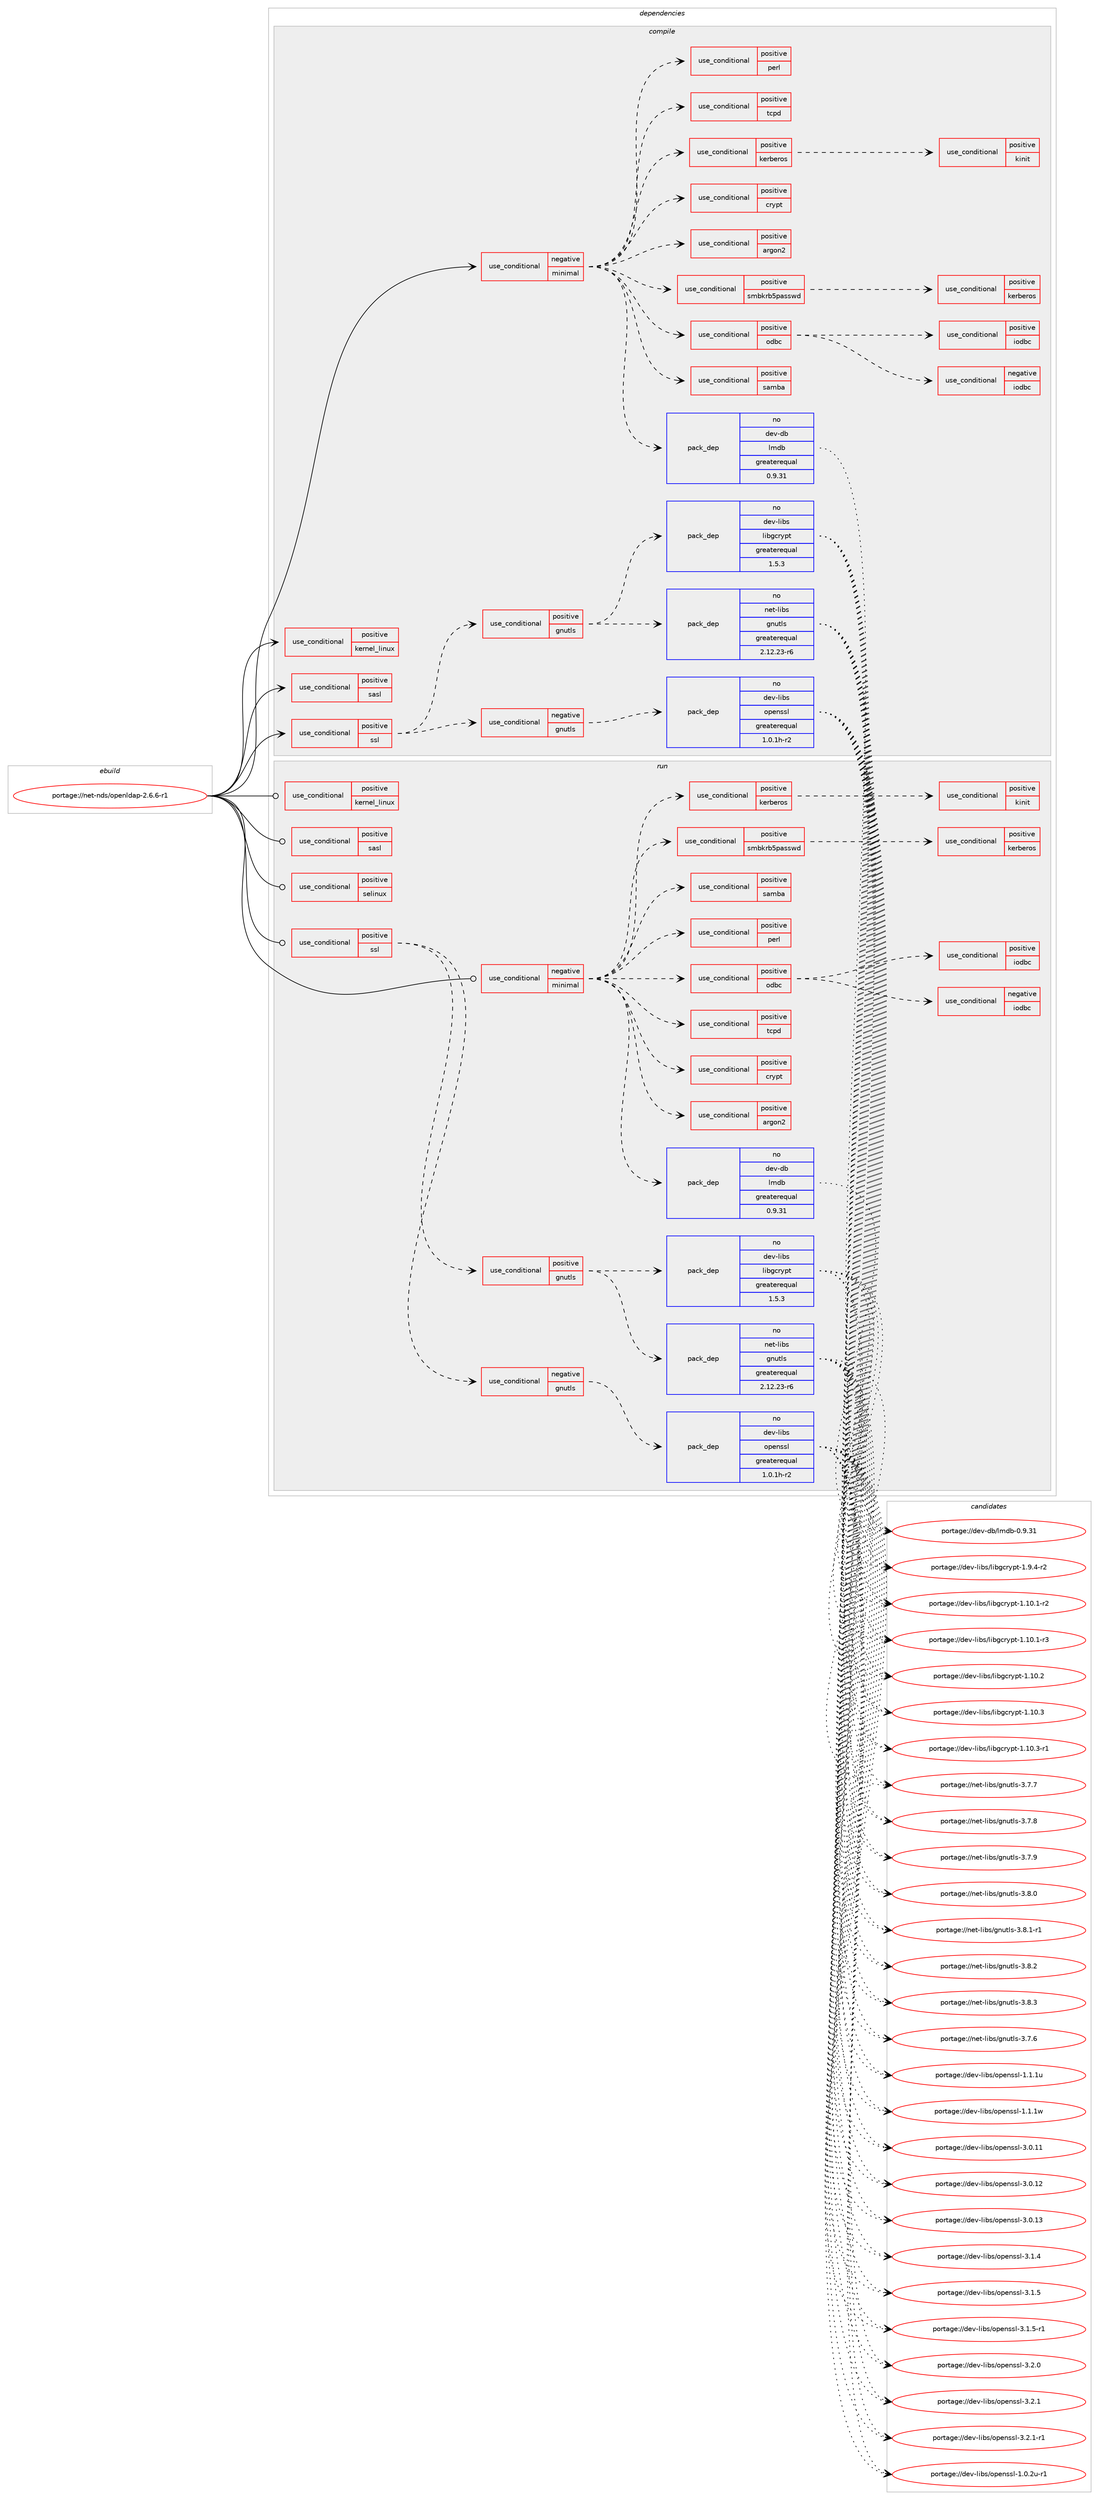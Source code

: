 digraph prolog {

# *************
# Graph options
# *************

newrank=true;
concentrate=true;
compound=true;
graph [rankdir=LR,fontname=Helvetica,fontsize=10,ranksep=1.5];#, ranksep=2.5, nodesep=0.2];
edge  [arrowhead=vee];
node  [fontname=Helvetica,fontsize=10];

# **********
# The ebuild
# **********

subgraph cluster_leftcol {
color=gray;
rank=same;
label=<<i>ebuild</i>>;
id [label="portage://net-nds/openldap-2.6.6-r1", color=red, width=4, href="../net-nds/openldap-2.6.6-r1.svg"];
}

# ****************
# The dependencies
# ****************

subgraph cluster_midcol {
color=gray;
label=<<i>dependencies</i>>;
subgraph cluster_compile {
fillcolor="#eeeeee";
style=filled;
label=<<i>compile</i>>;
subgraph cond6115 {
dependency8761 [label=<<TABLE BORDER="0" CELLBORDER="1" CELLSPACING="0" CELLPADDING="4"><TR><TD ROWSPAN="3" CELLPADDING="10">use_conditional</TD></TR><TR><TD>negative</TD></TR><TR><TD>minimal</TD></TR></TABLE>>, shape=none, color=red];
# *** BEGIN UNKNOWN DEPENDENCY TYPE (TODO) ***
# dependency8761 -> package_dependency(portage://net-nds/openldap-2.6.6-r1,install,no,dev-libs,libevent,none,[,,],any_same_slot,[])
# *** END UNKNOWN DEPENDENCY TYPE (TODO) ***

# *** BEGIN UNKNOWN DEPENDENCY TYPE (TODO) ***
# dependency8761 -> package_dependency(portage://net-nds/openldap-2.6.6-r1,install,no,dev-libs,libltdl,none,[,,],[],[])
# *** END UNKNOWN DEPENDENCY TYPE (TODO) ***

# *** BEGIN UNKNOWN DEPENDENCY TYPE (TODO) ***
# dependency8761 -> package_dependency(portage://net-nds/openldap-2.6.6-r1,install,no,sys-fs,e2fsprogs,none,[,,],[],[])
# *** END UNKNOWN DEPENDENCY TYPE (TODO) ***

subgraph pack2565 {
dependency8762 [label=<<TABLE BORDER="0" CELLBORDER="1" CELLSPACING="0" CELLPADDING="4" WIDTH="220"><TR><TD ROWSPAN="6" CELLPADDING="30">pack_dep</TD></TR><TR><TD WIDTH="110">no</TD></TR><TR><TD>dev-db</TD></TR><TR><TD>lmdb</TD></TR><TR><TD>greaterequal</TD></TR><TR><TD>0.9.31</TD></TR></TABLE>>, shape=none, color=blue];
}
dependency8761:e -> dependency8762:w [weight=20,style="dashed",arrowhead="vee"];
subgraph cond6116 {
dependency8763 [label=<<TABLE BORDER="0" CELLBORDER="1" CELLSPACING="0" CELLPADDING="4"><TR><TD ROWSPAN="3" CELLPADDING="10">use_conditional</TD></TR><TR><TD>positive</TD></TR><TR><TD>argon2</TD></TR></TABLE>>, shape=none, color=red];
# *** BEGIN UNKNOWN DEPENDENCY TYPE (TODO) ***
# dependency8763 -> package_dependency(portage://net-nds/openldap-2.6.6-r1,install,no,app-crypt,argon2,none,[,,],any_same_slot,[])
# *** END UNKNOWN DEPENDENCY TYPE (TODO) ***

}
dependency8761:e -> dependency8763:w [weight=20,style="dashed",arrowhead="vee"];
subgraph cond6117 {
dependency8764 [label=<<TABLE BORDER="0" CELLBORDER="1" CELLSPACING="0" CELLPADDING="4"><TR><TD ROWSPAN="3" CELLPADDING="10">use_conditional</TD></TR><TR><TD>positive</TD></TR><TR><TD>crypt</TD></TR></TABLE>>, shape=none, color=red];
# *** BEGIN UNKNOWN DEPENDENCY TYPE (TODO) ***
# dependency8764 -> package_dependency(portage://net-nds/openldap-2.6.6-r1,install,no,virtual,libcrypt,none,[,,],any_same_slot,[])
# *** END UNKNOWN DEPENDENCY TYPE (TODO) ***

}
dependency8761:e -> dependency8764:w [weight=20,style="dashed",arrowhead="vee"];
subgraph cond6118 {
dependency8765 [label=<<TABLE BORDER="0" CELLBORDER="1" CELLSPACING="0" CELLPADDING="4"><TR><TD ROWSPAN="3" CELLPADDING="10">use_conditional</TD></TR><TR><TD>positive</TD></TR><TR><TD>tcpd</TD></TR></TABLE>>, shape=none, color=red];
# *** BEGIN UNKNOWN DEPENDENCY TYPE (TODO) ***
# dependency8765 -> package_dependency(portage://net-nds/openldap-2.6.6-r1,install,no,sys-apps,tcp-wrappers,none,[,,],[],[])
# *** END UNKNOWN DEPENDENCY TYPE (TODO) ***

}
dependency8761:e -> dependency8765:w [weight=20,style="dashed",arrowhead="vee"];
subgraph cond6119 {
dependency8766 [label=<<TABLE BORDER="0" CELLBORDER="1" CELLSPACING="0" CELLPADDING="4"><TR><TD ROWSPAN="3" CELLPADDING="10">use_conditional</TD></TR><TR><TD>positive</TD></TR><TR><TD>odbc</TD></TR></TABLE>>, shape=none, color=red];
subgraph cond6120 {
dependency8767 [label=<<TABLE BORDER="0" CELLBORDER="1" CELLSPACING="0" CELLPADDING="4"><TR><TD ROWSPAN="3" CELLPADDING="10">use_conditional</TD></TR><TR><TD>negative</TD></TR><TR><TD>iodbc</TD></TR></TABLE>>, shape=none, color=red];
# *** BEGIN UNKNOWN DEPENDENCY TYPE (TODO) ***
# dependency8767 -> package_dependency(portage://net-nds/openldap-2.6.6-r1,install,no,dev-db,unixODBC,none,[,,],[],[])
# *** END UNKNOWN DEPENDENCY TYPE (TODO) ***

}
dependency8766:e -> dependency8767:w [weight=20,style="dashed",arrowhead="vee"];
subgraph cond6121 {
dependency8768 [label=<<TABLE BORDER="0" CELLBORDER="1" CELLSPACING="0" CELLPADDING="4"><TR><TD ROWSPAN="3" CELLPADDING="10">use_conditional</TD></TR><TR><TD>positive</TD></TR><TR><TD>iodbc</TD></TR></TABLE>>, shape=none, color=red];
# *** BEGIN UNKNOWN DEPENDENCY TYPE (TODO) ***
# dependency8768 -> package_dependency(portage://net-nds/openldap-2.6.6-r1,install,no,dev-db,libiodbc,none,[,,],[],[])
# *** END UNKNOWN DEPENDENCY TYPE (TODO) ***

}
dependency8766:e -> dependency8768:w [weight=20,style="dashed",arrowhead="vee"];
}
dependency8761:e -> dependency8766:w [weight=20,style="dashed",arrowhead="vee"];
subgraph cond6122 {
dependency8769 [label=<<TABLE BORDER="0" CELLBORDER="1" CELLSPACING="0" CELLPADDING="4"><TR><TD ROWSPAN="3" CELLPADDING="10">use_conditional</TD></TR><TR><TD>positive</TD></TR><TR><TD>perl</TD></TR></TABLE>>, shape=none, color=red];
# *** BEGIN UNKNOWN DEPENDENCY TYPE (TODO) ***
# dependency8769 -> package_dependency(portage://net-nds/openldap-2.6.6-r1,install,no,dev-lang,perl,none,[,,],any_same_slot,[use(disable(build),negative)])
# *** END UNKNOWN DEPENDENCY TYPE (TODO) ***

}
dependency8761:e -> dependency8769:w [weight=20,style="dashed",arrowhead="vee"];
subgraph cond6123 {
dependency8770 [label=<<TABLE BORDER="0" CELLBORDER="1" CELLSPACING="0" CELLPADDING="4"><TR><TD ROWSPAN="3" CELLPADDING="10">use_conditional</TD></TR><TR><TD>positive</TD></TR><TR><TD>samba</TD></TR></TABLE>>, shape=none, color=red];
# *** BEGIN UNKNOWN DEPENDENCY TYPE (TODO) ***
# dependency8770 -> package_dependency(portage://net-nds/openldap-2.6.6-r1,install,no,dev-libs,openssl,none,[,,],[slot(0),equal],[])
# *** END UNKNOWN DEPENDENCY TYPE (TODO) ***

}
dependency8761:e -> dependency8770:w [weight=20,style="dashed",arrowhead="vee"];
subgraph cond6124 {
dependency8771 [label=<<TABLE BORDER="0" CELLBORDER="1" CELLSPACING="0" CELLPADDING="4"><TR><TD ROWSPAN="3" CELLPADDING="10">use_conditional</TD></TR><TR><TD>positive</TD></TR><TR><TD>smbkrb5passwd</TD></TR></TABLE>>, shape=none, color=red];
# *** BEGIN UNKNOWN DEPENDENCY TYPE (TODO) ***
# dependency8771 -> package_dependency(portage://net-nds/openldap-2.6.6-r1,install,no,dev-libs,openssl,none,[,,],[slot(0),equal],[])
# *** END UNKNOWN DEPENDENCY TYPE (TODO) ***

subgraph cond6125 {
dependency8772 [label=<<TABLE BORDER="0" CELLBORDER="1" CELLSPACING="0" CELLPADDING="4"><TR><TD ROWSPAN="3" CELLPADDING="10">use_conditional</TD></TR><TR><TD>positive</TD></TR><TR><TD>kerberos</TD></TR></TABLE>>, shape=none, color=red];
# *** BEGIN UNKNOWN DEPENDENCY TYPE (TODO) ***
# dependency8772 -> package_dependency(portage://net-nds/openldap-2.6.6-r1,install,no,app-crypt,heimdal,none,[,,],[],[])
# *** END UNKNOWN DEPENDENCY TYPE (TODO) ***

}
dependency8771:e -> dependency8772:w [weight=20,style="dashed",arrowhead="vee"];
}
dependency8761:e -> dependency8771:w [weight=20,style="dashed",arrowhead="vee"];
subgraph cond6126 {
dependency8773 [label=<<TABLE BORDER="0" CELLBORDER="1" CELLSPACING="0" CELLPADDING="4"><TR><TD ROWSPAN="3" CELLPADDING="10">use_conditional</TD></TR><TR><TD>positive</TD></TR><TR><TD>kerberos</TD></TR></TABLE>>, shape=none, color=red];
# *** BEGIN UNKNOWN DEPENDENCY TYPE (TODO) ***
# dependency8773 -> package_dependency(portage://net-nds/openldap-2.6.6-r1,install,no,virtual,krb5,none,[,,],[],[])
# *** END UNKNOWN DEPENDENCY TYPE (TODO) ***

subgraph cond6127 {
dependency8774 [label=<<TABLE BORDER="0" CELLBORDER="1" CELLSPACING="0" CELLPADDING="4"><TR><TD ROWSPAN="3" CELLPADDING="10">use_conditional</TD></TR><TR><TD>positive</TD></TR><TR><TD>kinit</TD></TR></TABLE>>, shape=none, color=red];
# *** BEGIN UNKNOWN DEPENDENCY TYPE (TODO) ***
# dependency8774 -> package_dependency(portage://net-nds/openldap-2.6.6-r1,install,weak,app-crypt,heimdal,none,[,,],[],[])
# *** END UNKNOWN DEPENDENCY TYPE (TODO) ***

}
dependency8773:e -> dependency8774:w [weight=20,style="dashed",arrowhead="vee"];
}
dependency8761:e -> dependency8773:w [weight=20,style="dashed",arrowhead="vee"];
}
id:e -> dependency8761:w [weight=20,style="solid",arrowhead="vee"];
subgraph cond6128 {
dependency8775 [label=<<TABLE BORDER="0" CELLBORDER="1" CELLSPACING="0" CELLPADDING="4"><TR><TD ROWSPAN="3" CELLPADDING="10">use_conditional</TD></TR><TR><TD>positive</TD></TR><TR><TD>kernel_linux</TD></TR></TABLE>>, shape=none, color=red];
# *** BEGIN UNKNOWN DEPENDENCY TYPE (TODO) ***
# dependency8775 -> package_dependency(portage://net-nds/openldap-2.6.6-r1,install,no,sys-apps,util-linux,none,[,,],[],[])
# *** END UNKNOWN DEPENDENCY TYPE (TODO) ***

}
id:e -> dependency8775:w [weight=20,style="solid",arrowhead="vee"];
subgraph cond6129 {
dependency8776 [label=<<TABLE BORDER="0" CELLBORDER="1" CELLSPACING="0" CELLPADDING="4"><TR><TD ROWSPAN="3" CELLPADDING="10">use_conditional</TD></TR><TR><TD>positive</TD></TR><TR><TD>sasl</TD></TR></TABLE>>, shape=none, color=red];
# *** BEGIN UNKNOWN DEPENDENCY TYPE (TODO) ***
# dependency8776 -> package_dependency(portage://net-nds/openldap-2.6.6-r1,install,no,dev-libs,cyrus-sasl,none,[,,],any_same_slot,[])
# *** END UNKNOWN DEPENDENCY TYPE (TODO) ***

}
id:e -> dependency8776:w [weight=20,style="solid",arrowhead="vee"];
subgraph cond6130 {
dependency8777 [label=<<TABLE BORDER="0" CELLBORDER="1" CELLSPACING="0" CELLPADDING="4"><TR><TD ROWSPAN="3" CELLPADDING="10">use_conditional</TD></TR><TR><TD>positive</TD></TR><TR><TD>ssl</TD></TR></TABLE>>, shape=none, color=red];
subgraph cond6131 {
dependency8778 [label=<<TABLE BORDER="0" CELLBORDER="1" CELLSPACING="0" CELLPADDING="4"><TR><TD ROWSPAN="3" CELLPADDING="10">use_conditional</TD></TR><TR><TD>negative</TD></TR><TR><TD>gnutls</TD></TR></TABLE>>, shape=none, color=red];
subgraph pack2566 {
dependency8779 [label=<<TABLE BORDER="0" CELLBORDER="1" CELLSPACING="0" CELLPADDING="4" WIDTH="220"><TR><TD ROWSPAN="6" CELLPADDING="30">pack_dep</TD></TR><TR><TD WIDTH="110">no</TD></TR><TR><TD>dev-libs</TD></TR><TR><TD>openssl</TD></TR><TR><TD>greaterequal</TD></TR><TR><TD>1.0.1h-r2</TD></TR></TABLE>>, shape=none, color=blue];
}
dependency8778:e -> dependency8779:w [weight=20,style="dashed",arrowhead="vee"];
}
dependency8777:e -> dependency8778:w [weight=20,style="dashed",arrowhead="vee"];
subgraph cond6132 {
dependency8780 [label=<<TABLE BORDER="0" CELLBORDER="1" CELLSPACING="0" CELLPADDING="4"><TR><TD ROWSPAN="3" CELLPADDING="10">use_conditional</TD></TR><TR><TD>positive</TD></TR><TR><TD>gnutls</TD></TR></TABLE>>, shape=none, color=red];
subgraph pack2567 {
dependency8781 [label=<<TABLE BORDER="0" CELLBORDER="1" CELLSPACING="0" CELLPADDING="4" WIDTH="220"><TR><TD ROWSPAN="6" CELLPADDING="30">pack_dep</TD></TR><TR><TD WIDTH="110">no</TD></TR><TR><TD>net-libs</TD></TR><TR><TD>gnutls</TD></TR><TR><TD>greaterequal</TD></TR><TR><TD>2.12.23-r6</TD></TR></TABLE>>, shape=none, color=blue];
}
dependency8780:e -> dependency8781:w [weight=20,style="dashed",arrowhead="vee"];
subgraph pack2568 {
dependency8782 [label=<<TABLE BORDER="0" CELLBORDER="1" CELLSPACING="0" CELLPADDING="4" WIDTH="220"><TR><TD ROWSPAN="6" CELLPADDING="30">pack_dep</TD></TR><TR><TD WIDTH="110">no</TD></TR><TR><TD>dev-libs</TD></TR><TR><TD>libgcrypt</TD></TR><TR><TD>greaterequal</TD></TR><TR><TD>1.5.3</TD></TR></TABLE>>, shape=none, color=blue];
}
dependency8780:e -> dependency8782:w [weight=20,style="dashed",arrowhead="vee"];
}
dependency8777:e -> dependency8780:w [weight=20,style="dashed",arrowhead="vee"];
}
id:e -> dependency8777:w [weight=20,style="solid",arrowhead="vee"];
# *** BEGIN UNKNOWN DEPENDENCY TYPE (TODO) ***
# id -> package_dependency(portage://net-nds/openldap-2.6.6-r1,install,no,sys-apps,groff,none,[,,],[],[])
# *** END UNKNOWN DEPENDENCY TYPE (TODO) ***

}
subgraph cluster_compileandrun {
fillcolor="#eeeeee";
style=filled;
label=<<i>compile and run</i>>;
}
subgraph cluster_run {
fillcolor="#eeeeee";
style=filled;
label=<<i>run</i>>;
subgraph cond6133 {
dependency8783 [label=<<TABLE BORDER="0" CELLBORDER="1" CELLSPACING="0" CELLPADDING="4"><TR><TD ROWSPAN="3" CELLPADDING="10">use_conditional</TD></TR><TR><TD>negative</TD></TR><TR><TD>minimal</TD></TR></TABLE>>, shape=none, color=red];
# *** BEGIN UNKNOWN DEPENDENCY TYPE (TODO) ***
# dependency8783 -> package_dependency(portage://net-nds/openldap-2.6.6-r1,run,no,dev-libs,libevent,none,[,,],any_same_slot,[])
# *** END UNKNOWN DEPENDENCY TYPE (TODO) ***

# *** BEGIN UNKNOWN DEPENDENCY TYPE (TODO) ***
# dependency8783 -> package_dependency(portage://net-nds/openldap-2.6.6-r1,run,no,dev-libs,libltdl,none,[,,],[],[])
# *** END UNKNOWN DEPENDENCY TYPE (TODO) ***

# *** BEGIN UNKNOWN DEPENDENCY TYPE (TODO) ***
# dependency8783 -> package_dependency(portage://net-nds/openldap-2.6.6-r1,run,no,sys-fs,e2fsprogs,none,[,,],[],[])
# *** END UNKNOWN DEPENDENCY TYPE (TODO) ***

subgraph pack2569 {
dependency8784 [label=<<TABLE BORDER="0" CELLBORDER="1" CELLSPACING="0" CELLPADDING="4" WIDTH="220"><TR><TD ROWSPAN="6" CELLPADDING="30">pack_dep</TD></TR><TR><TD WIDTH="110">no</TD></TR><TR><TD>dev-db</TD></TR><TR><TD>lmdb</TD></TR><TR><TD>greaterequal</TD></TR><TR><TD>0.9.31</TD></TR></TABLE>>, shape=none, color=blue];
}
dependency8783:e -> dependency8784:w [weight=20,style="dashed",arrowhead="vee"];
subgraph cond6134 {
dependency8785 [label=<<TABLE BORDER="0" CELLBORDER="1" CELLSPACING="0" CELLPADDING="4"><TR><TD ROWSPAN="3" CELLPADDING="10">use_conditional</TD></TR><TR><TD>positive</TD></TR><TR><TD>argon2</TD></TR></TABLE>>, shape=none, color=red];
# *** BEGIN UNKNOWN DEPENDENCY TYPE (TODO) ***
# dependency8785 -> package_dependency(portage://net-nds/openldap-2.6.6-r1,run,no,app-crypt,argon2,none,[,,],any_same_slot,[])
# *** END UNKNOWN DEPENDENCY TYPE (TODO) ***

}
dependency8783:e -> dependency8785:w [weight=20,style="dashed",arrowhead="vee"];
subgraph cond6135 {
dependency8786 [label=<<TABLE BORDER="0" CELLBORDER="1" CELLSPACING="0" CELLPADDING="4"><TR><TD ROWSPAN="3" CELLPADDING="10">use_conditional</TD></TR><TR><TD>positive</TD></TR><TR><TD>crypt</TD></TR></TABLE>>, shape=none, color=red];
# *** BEGIN UNKNOWN DEPENDENCY TYPE (TODO) ***
# dependency8786 -> package_dependency(portage://net-nds/openldap-2.6.6-r1,run,no,virtual,libcrypt,none,[,,],any_same_slot,[])
# *** END UNKNOWN DEPENDENCY TYPE (TODO) ***

}
dependency8783:e -> dependency8786:w [weight=20,style="dashed",arrowhead="vee"];
subgraph cond6136 {
dependency8787 [label=<<TABLE BORDER="0" CELLBORDER="1" CELLSPACING="0" CELLPADDING="4"><TR><TD ROWSPAN="3" CELLPADDING="10">use_conditional</TD></TR><TR><TD>positive</TD></TR><TR><TD>tcpd</TD></TR></TABLE>>, shape=none, color=red];
# *** BEGIN UNKNOWN DEPENDENCY TYPE (TODO) ***
# dependency8787 -> package_dependency(portage://net-nds/openldap-2.6.6-r1,run,no,sys-apps,tcp-wrappers,none,[,,],[],[])
# *** END UNKNOWN DEPENDENCY TYPE (TODO) ***

}
dependency8783:e -> dependency8787:w [weight=20,style="dashed",arrowhead="vee"];
subgraph cond6137 {
dependency8788 [label=<<TABLE BORDER="0" CELLBORDER="1" CELLSPACING="0" CELLPADDING="4"><TR><TD ROWSPAN="3" CELLPADDING="10">use_conditional</TD></TR><TR><TD>positive</TD></TR><TR><TD>odbc</TD></TR></TABLE>>, shape=none, color=red];
subgraph cond6138 {
dependency8789 [label=<<TABLE BORDER="0" CELLBORDER="1" CELLSPACING="0" CELLPADDING="4"><TR><TD ROWSPAN="3" CELLPADDING="10">use_conditional</TD></TR><TR><TD>negative</TD></TR><TR><TD>iodbc</TD></TR></TABLE>>, shape=none, color=red];
# *** BEGIN UNKNOWN DEPENDENCY TYPE (TODO) ***
# dependency8789 -> package_dependency(portage://net-nds/openldap-2.6.6-r1,run,no,dev-db,unixODBC,none,[,,],[],[])
# *** END UNKNOWN DEPENDENCY TYPE (TODO) ***

}
dependency8788:e -> dependency8789:w [weight=20,style="dashed",arrowhead="vee"];
subgraph cond6139 {
dependency8790 [label=<<TABLE BORDER="0" CELLBORDER="1" CELLSPACING="0" CELLPADDING="4"><TR><TD ROWSPAN="3" CELLPADDING="10">use_conditional</TD></TR><TR><TD>positive</TD></TR><TR><TD>iodbc</TD></TR></TABLE>>, shape=none, color=red];
# *** BEGIN UNKNOWN DEPENDENCY TYPE (TODO) ***
# dependency8790 -> package_dependency(portage://net-nds/openldap-2.6.6-r1,run,no,dev-db,libiodbc,none,[,,],[],[])
# *** END UNKNOWN DEPENDENCY TYPE (TODO) ***

}
dependency8788:e -> dependency8790:w [weight=20,style="dashed",arrowhead="vee"];
}
dependency8783:e -> dependency8788:w [weight=20,style="dashed",arrowhead="vee"];
subgraph cond6140 {
dependency8791 [label=<<TABLE BORDER="0" CELLBORDER="1" CELLSPACING="0" CELLPADDING="4"><TR><TD ROWSPAN="3" CELLPADDING="10">use_conditional</TD></TR><TR><TD>positive</TD></TR><TR><TD>perl</TD></TR></TABLE>>, shape=none, color=red];
# *** BEGIN UNKNOWN DEPENDENCY TYPE (TODO) ***
# dependency8791 -> package_dependency(portage://net-nds/openldap-2.6.6-r1,run,no,dev-lang,perl,none,[,,],any_same_slot,[use(disable(build),negative)])
# *** END UNKNOWN DEPENDENCY TYPE (TODO) ***

}
dependency8783:e -> dependency8791:w [weight=20,style="dashed",arrowhead="vee"];
subgraph cond6141 {
dependency8792 [label=<<TABLE BORDER="0" CELLBORDER="1" CELLSPACING="0" CELLPADDING="4"><TR><TD ROWSPAN="3" CELLPADDING="10">use_conditional</TD></TR><TR><TD>positive</TD></TR><TR><TD>samba</TD></TR></TABLE>>, shape=none, color=red];
# *** BEGIN UNKNOWN DEPENDENCY TYPE (TODO) ***
# dependency8792 -> package_dependency(portage://net-nds/openldap-2.6.6-r1,run,no,dev-libs,openssl,none,[,,],[slot(0),equal],[])
# *** END UNKNOWN DEPENDENCY TYPE (TODO) ***

}
dependency8783:e -> dependency8792:w [weight=20,style="dashed",arrowhead="vee"];
subgraph cond6142 {
dependency8793 [label=<<TABLE BORDER="0" CELLBORDER="1" CELLSPACING="0" CELLPADDING="4"><TR><TD ROWSPAN="3" CELLPADDING="10">use_conditional</TD></TR><TR><TD>positive</TD></TR><TR><TD>smbkrb5passwd</TD></TR></TABLE>>, shape=none, color=red];
# *** BEGIN UNKNOWN DEPENDENCY TYPE (TODO) ***
# dependency8793 -> package_dependency(portage://net-nds/openldap-2.6.6-r1,run,no,dev-libs,openssl,none,[,,],[slot(0),equal],[])
# *** END UNKNOWN DEPENDENCY TYPE (TODO) ***

subgraph cond6143 {
dependency8794 [label=<<TABLE BORDER="0" CELLBORDER="1" CELLSPACING="0" CELLPADDING="4"><TR><TD ROWSPAN="3" CELLPADDING="10">use_conditional</TD></TR><TR><TD>positive</TD></TR><TR><TD>kerberos</TD></TR></TABLE>>, shape=none, color=red];
# *** BEGIN UNKNOWN DEPENDENCY TYPE (TODO) ***
# dependency8794 -> package_dependency(portage://net-nds/openldap-2.6.6-r1,run,no,app-crypt,heimdal,none,[,,],[],[])
# *** END UNKNOWN DEPENDENCY TYPE (TODO) ***

}
dependency8793:e -> dependency8794:w [weight=20,style="dashed",arrowhead="vee"];
}
dependency8783:e -> dependency8793:w [weight=20,style="dashed",arrowhead="vee"];
subgraph cond6144 {
dependency8795 [label=<<TABLE BORDER="0" CELLBORDER="1" CELLSPACING="0" CELLPADDING="4"><TR><TD ROWSPAN="3" CELLPADDING="10">use_conditional</TD></TR><TR><TD>positive</TD></TR><TR><TD>kerberos</TD></TR></TABLE>>, shape=none, color=red];
# *** BEGIN UNKNOWN DEPENDENCY TYPE (TODO) ***
# dependency8795 -> package_dependency(portage://net-nds/openldap-2.6.6-r1,run,no,virtual,krb5,none,[,,],[],[])
# *** END UNKNOWN DEPENDENCY TYPE (TODO) ***

subgraph cond6145 {
dependency8796 [label=<<TABLE BORDER="0" CELLBORDER="1" CELLSPACING="0" CELLPADDING="4"><TR><TD ROWSPAN="3" CELLPADDING="10">use_conditional</TD></TR><TR><TD>positive</TD></TR><TR><TD>kinit</TD></TR></TABLE>>, shape=none, color=red];
# *** BEGIN UNKNOWN DEPENDENCY TYPE (TODO) ***
# dependency8796 -> package_dependency(portage://net-nds/openldap-2.6.6-r1,run,weak,app-crypt,heimdal,none,[,,],[],[])
# *** END UNKNOWN DEPENDENCY TYPE (TODO) ***

}
dependency8795:e -> dependency8796:w [weight=20,style="dashed",arrowhead="vee"];
}
dependency8783:e -> dependency8795:w [weight=20,style="dashed",arrowhead="vee"];
}
id:e -> dependency8783:w [weight=20,style="solid",arrowhead="odot"];
subgraph cond6146 {
dependency8797 [label=<<TABLE BORDER="0" CELLBORDER="1" CELLSPACING="0" CELLPADDING="4"><TR><TD ROWSPAN="3" CELLPADDING="10">use_conditional</TD></TR><TR><TD>positive</TD></TR><TR><TD>kernel_linux</TD></TR></TABLE>>, shape=none, color=red];
# *** BEGIN UNKNOWN DEPENDENCY TYPE (TODO) ***
# dependency8797 -> package_dependency(portage://net-nds/openldap-2.6.6-r1,run,no,sys-apps,util-linux,none,[,,],[],[])
# *** END UNKNOWN DEPENDENCY TYPE (TODO) ***

}
id:e -> dependency8797:w [weight=20,style="solid",arrowhead="odot"];
subgraph cond6147 {
dependency8798 [label=<<TABLE BORDER="0" CELLBORDER="1" CELLSPACING="0" CELLPADDING="4"><TR><TD ROWSPAN="3" CELLPADDING="10">use_conditional</TD></TR><TR><TD>positive</TD></TR><TR><TD>sasl</TD></TR></TABLE>>, shape=none, color=red];
# *** BEGIN UNKNOWN DEPENDENCY TYPE (TODO) ***
# dependency8798 -> package_dependency(portage://net-nds/openldap-2.6.6-r1,run,no,dev-libs,cyrus-sasl,none,[,,],any_same_slot,[])
# *** END UNKNOWN DEPENDENCY TYPE (TODO) ***

}
id:e -> dependency8798:w [weight=20,style="solid",arrowhead="odot"];
subgraph cond6148 {
dependency8799 [label=<<TABLE BORDER="0" CELLBORDER="1" CELLSPACING="0" CELLPADDING="4"><TR><TD ROWSPAN="3" CELLPADDING="10">use_conditional</TD></TR><TR><TD>positive</TD></TR><TR><TD>selinux</TD></TR></TABLE>>, shape=none, color=red];
# *** BEGIN UNKNOWN DEPENDENCY TYPE (TODO) ***
# dependency8799 -> package_dependency(portage://net-nds/openldap-2.6.6-r1,run,no,sec-policy,selinux-ldap,none,[,,],[],[])
# *** END UNKNOWN DEPENDENCY TYPE (TODO) ***

}
id:e -> dependency8799:w [weight=20,style="solid",arrowhead="odot"];
subgraph cond6149 {
dependency8800 [label=<<TABLE BORDER="0" CELLBORDER="1" CELLSPACING="0" CELLPADDING="4"><TR><TD ROWSPAN="3" CELLPADDING="10">use_conditional</TD></TR><TR><TD>positive</TD></TR><TR><TD>ssl</TD></TR></TABLE>>, shape=none, color=red];
subgraph cond6150 {
dependency8801 [label=<<TABLE BORDER="0" CELLBORDER="1" CELLSPACING="0" CELLPADDING="4"><TR><TD ROWSPAN="3" CELLPADDING="10">use_conditional</TD></TR><TR><TD>negative</TD></TR><TR><TD>gnutls</TD></TR></TABLE>>, shape=none, color=red];
subgraph pack2570 {
dependency8802 [label=<<TABLE BORDER="0" CELLBORDER="1" CELLSPACING="0" CELLPADDING="4" WIDTH="220"><TR><TD ROWSPAN="6" CELLPADDING="30">pack_dep</TD></TR><TR><TD WIDTH="110">no</TD></TR><TR><TD>dev-libs</TD></TR><TR><TD>openssl</TD></TR><TR><TD>greaterequal</TD></TR><TR><TD>1.0.1h-r2</TD></TR></TABLE>>, shape=none, color=blue];
}
dependency8801:e -> dependency8802:w [weight=20,style="dashed",arrowhead="vee"];
}
dependency8800:e -> dependency8801:w [weight=20,style="dashed",arrowhead="vee"];
subgraph cond6151 {
dependency8803 [label=<<TABLE BORDER="0" CELLBORDER="1" CELLSPACING="0" CELLPADDING="4"><TR><TD ROWSPAN="3" CELLPADDING="10">use_conditional</TD></TR><TR><TD>positive</TD></TR><TR><TD>gnutls</TD></TR></TABLE>>, shape=none, color=red];
subgraph pack2571 {
dependency8804 [label=<<TABLE BORDER="0" CELLBORDER="1" CELLSPACING="0" CELLPADDING="4" WIDTH="220"><TR><TD ROWSPAN="6" CELLPADDING="30">pack_dep</TD></TR><TR><TD WIDTH="110">no</TD></TR><TR><TD>net-libs</TD></TR><TR><TD>gnutls</TD></TR><TR><TD>greaterequal</TD></TR><TR><TD>2.12.23-r6</TD></TR></TABLE>>, shape=none, color=blue];
}
dependency8803:e -> dependency8804:w [weight=20,style="dashed",arrowhead="vee"];
subgraph pack2572 {
dependency8805 [label=<<TABLE BORDER="0" CELLBORDER="1" CELLSPACING="0" CELLPADDING="4" WIDTH="220"><TR><TD ROWSPAN="6" CELLPADDING="30">pack_dep</TD></TR><TR><TD WIDTH="110">no</TD></TR><TR><TD>dev-libs</TD></TR><TR><TD>libgcrypt</TD></TR><TR><TD>greaterequal</TD></TR><TR><TD>1.5.3</TD></TR></TABLE>>, shape=none, color=blue];
}
dependency8803:e -> dependency8805:w [weight=20,style="dashed",arrowhead="vee"];
}
dependency8800:e -> dependency8803:w [weight=20,style="dashed",arrowhead="vee"];
}
id:e -> dependency8800:w [weight=20,style="solid",arrowhead="odot"];
# *** BEGIN UNKNOWN DEPENDENCY TYPE (TODO) ***
# id -> package_dependency(portage://net-nds/openldap-2.6.6-r1,run,no,virtual,tmpfiles,none,[,,],[],[])
# *** END UNKNOWN DEPENDENCY TYPE (TODO) ***

}
}

# **************
# The candidates
# **************

subgraph cluster_choices {
rank=same;
color=gray;
label=<<i>candidates</i>>;

subgraph choice2565 {
color=black;
nodesep=1;
choice1001011184510098471081091009845484657465149 [label="portage://dev-db/lmdb-0.9.31", color=red, width=4,href="../dev-db/lmdb-0.9.31.svg"];
dependency8762:e -> choice1001011184510098471081091009845484657465149:w [style=dotted,weight="100"];
}
subgraph choice2566 {
color=black;
nodesep=1;
choice1001011184510810598115471111121011101151151084549464846501174511449 [label="portage://dev-libs/openssl-1.0.2u-r1", color=red, width=4,href="../dev-libs/openssl-1.0.2u-r1.svg"];
choice100101118451081059811547111112101110115115108454946494649117 [label="portage://dev-libs/openssl-1.1.1u", color=red, width=4,href="../dev-libs/openssl-1.1.1u.svg"];
choice100101118451081059811547111112101110115115108454946494649119 [label="portage://dev-libs/openssl-1.1.1w", color=red, width=4,href="../dev-libs/openssl-1.1.1w.svg"];
choice10010111845108105981154711111210111011511510845514648464949 [label="portage://dev-libs/openssl-3.0.11", color=red, width=4,href="../dev-libs/openssl-3.0.11.svg"];
choice10010111845108105981154711111210111011511510845514648464950 [label="portage://dev-libs/openssl-3.0.12", color=red, width=4,href="../dev-libs/openssl-3.0.12.svg"];
choice10010111845108105981154711111210111011511510845514648464951 [label="portage://dev-libs/openssl-3.0.13", color=red, width=4,href="../dev-libs/openssl-3.0.13.svg"];
choice100101118451081059811547111112101110115115108455146494652 [label="portage://dev-libs/openssl-3.1.4", color=red, width=4,href="../dev-libs/openssl-3.1.4.svg"];
choice100101118451081059811547111112101110115115108455146494653 [label="portage://dev-libs/openssl-3.1.5", color=red, width=4,href="../dev-libs/openssl-3.1.5.svg"];
choice1001011184510810598115471111121011101151151084551464946534511449 [label="portage://dev-libs/openssl-3.1.5-r1", color=red, width=4,href="../dev-libs/openssl-3.1.5-r1.svg"];
choice100101118451081059811547111112101110115115108455146504648 [label="portage://dev-libs/openssl-3.2.0", color=red, width=4,href="../dev-libs/openssl-3.2.0.svg"];
choice100101118451081059811547111112101110115115108455146504649 [label="portage://dev-libs/openssl-3.2.1", color=red, width=4,href="../dev-libs/openssl-3.2.1.svg"];
choice1001011184510810598115471111121011101151151084551465046494511449 [label="portage://dev-libs/openssl-3.2.1-r1", color=red, width=4,href="../dev-libs/openssl-3.2.1-r1.svg"];
dependency8779:e -> choice1001011184510810598115471111121011101151151084549464846501174511449:w [style=dotted,weight="100"];
dependency8779:e -> choice100101118451081059811547111112101110115115108454946494649117:w [style=dotted,weight="100"];
dependency8779:e -> choice100101118451081059811547111112101110115115108454946494649119:w [style=dotted,weight="100"];
dependency8779:e -> choice10010111845108105981154711111210111011511510845514648464949:w [style=dotted,weight="100"];
dependency8779:e -> choice10010111845108105981154711111210111011511510845514648464950:w [style=dotted,weight="100"];
dependency8779:e -> choice10010111845108105981154711111210111011511510845514648464951:w [style=dotted,weight="100"];
dependency8779:e -> choice100101118451081059811547111112101110115115108455146494652:w [style=dotted,weight="100"];
dependency8779:e -> choice100101118451081059811547111112101110115115108455146494653:w [style=dotted,weight="100"];
dependency8779:e -> choice1001011184510810598115471111121011101151151084551464946534511449:w [style=dotted,weight="100"];
dependency8779:e -> choice100101118451081059811547111112101110115115108455146504648:w [style=dotted,weight="100"];
dependency8779:e -> choice100101118451081059811547111112101110115115108455146504649:w [style=dotted,weight="100"];
dependency8779:e -> choice1001011184510810598115471111121011101151151084551465046494511449:w [style=dotted,weight="100"];
}
subgraph choice2567 {
color=black;
nodesep=1;
choice110101116451081059811547103110117116108115455146554654 [label="portage://net-libs/gnutls-3.7.6", color=red, width=4,href="../net-libs/gnutls-3.7.6.svg"];
choice110101116451081059811547103110117116108115455146554655 [label="portage://net-libs/gnutls-3.7.7", color=red, width=4,href="../net-libs/gnutls-3.7.7.svg"];
choice110101116451081059811547103110117116108115455146554656 [label="portage://net-libs/gnutls-3.7.8", color=red, width=4,href="../net-libs/gnutls-3.7.8.svg"];
choice110101116451081059811547103110117116108115455146554657 [label="portage://net-libs/gnutls-3.7.9", color=red, width=4,href="../net-libs/gnutls-3.7.9.svg"];
choice110101116451081059811547103110117116108115455146564648 [label="portage://net-libs/gnutls-3.8.0", color=red, width=4,href="../net-libs/gnutls-3.8.0.svg"];
choice1101011164510810598115471031101171161081154551465646494511449 [label="portage://net-libs/gnutls-3.8.1-r1", color=red, width=4,href="../net-libs/gnutls-3.8.1-r1.svg"];
choice110101116451081059811547103110117116108115455146564650 [label="portage://net-libs/gnutls-3.8.2", color=red, width=4,href="../net-libs/gnutls-3.8.2.svg"];
choice110101116451081059811547103110117116108115455146564651 [label="portage://net-libs/gnutls-3.8.3", color=red, width=4,href="../net-libs/gnutls-3.8.3.svg"];
dependency8781:e -> choice110101116451081059811547103110117116108115455146554654:w [style=dotted,weight="100"];
dependency8781:e -> choice110101116451081059811547103110117116108115455146554655:w [style=dotted,weight="100"];
dependency8781:e -> choice110101116451081059811547103110117116108115455146554656:w [style=dotted,weight="100"];
dependency8781:e -> choice110101116451081059811547103110117116108115455146554657:w [style=dotted,weight="100"];
dependency8781:e -> choice110101116451081059811547103110117116108115455146564648:w [style=dotted,weight="100"];
dependency8781:e -> choice1101011164510810598115471031101171161081154551465646494511449:w [style=dotted,weight="100"];
dependency8781:e -> choice110101116451081059811547103110117116108115455146564650:w [style=dotted,weight="100"];
dependency8781:e -> choice110101116451081059811547103110117116108115455146564651:w [style=dotted,weight="100"];
}
subgraph choice2568 {
color=black;
nodesep=1;
choice1001011184510810598115471081059810399114121112116454946494846494511450 [label="portage://dev-libs/libgcrypt-1.10.1-r2", color=red, width=4,href="../dev-libs/libgcrypt-1.10.1-r2.svg"];
choice1001011184510810598115471081059810399114121112116454946494846494511451 [label="portage://dev-libs/libgcrypt-1.10.1-r3", color=red, width=4,href="../dev-libs/libgcrypt-1.10.1-r3.svg"];
choice100101118451081059811547108105981039911412111211645494649484650 [label="portage://dev-libs/libgcrypt-1.10.2", color=red, width=4,href="../dev-libs/libgcrypt-1.10.2.svg"];
choice100101118451081059811547108105981039911412111211645494649484651 [label="portage://dev-libs/libgcrypt-1.10.3", color=red, width=4,href="../dev-libs/libgcrypt-1.10.3.svg"];
choice1001011184510810598115471081059810399114121112116454946494846514511449 [label="portage://dev-libs/libgcrypt-1.10.3-r1", color=red, width=4,href="../dev-libs/libgcrypt-1.10.3-r1.svg"];
choice10010111845108105981154710810598103991141211121164549465746524511450 [label="portage://dev-libs/libgcrypt-1.9.4-r2", color=red, width=4,href="../dev-libs/libgcrypt-1.9.4-r2.svg"];
dependency8782:e -> choice1001011184510810598115471081059810399114121112116454946494846494511450:w [style=dotted,weight="100"];
dependency8782:e -> choice1001011184510810598115471081059810399114121112116454946494846494511451:w [style=dotted,weight="100"];
dependency8782:e -> choice100101118451081059811547108105981039911412111211645494649484650:w [style=dotted,weight="100"];
dependency8782:e -> choice100101118451081059811547108105981039911412111211645494649484651:w [style=dotted,weight="100"];
dependency8782:e -> choice1001011184510810598115471081059810399114121112116454946494846514511449:w [style=dotted,weight="100"];
dependency8782:e -> choice10010111845108105981154710810598103991141211121164549465746524511450:w [style=dotted,weight="100"];
}
subgraph choice2569 {
color=black;
nodesep=1;
choice1001011184510098471081091009845484657465149 [label="portage://dev-db/lmdb-0.9.31", color=red, width=4,href="../dev-db/lmdb-0.9.31.svg"];
dependency8784:e -> choice1001011184510098471081091009845484657465149:w [style=dotted,weight="100"];
}
subgraph choice2570 {
color=black;
nodesep=1;
choice1001011184510810598115471111121011101151151084549464846501174511449 [label="portage://dev-libs/openssl-1.0.2u-r1", color=red, width=4,href="../dev-libs/openssl-1.0.2u-r1.svg"];
choice100101118451081059811547111112101110115115108454946494649117 [label="portage://dev-libs/openssl-1.1.1u", color=red, width=4,href="../dev-libs/openssl-1.1.1u.svg"];
choice100101118451081059811547111112101110115115108454946494649119 [label="portage://dev-libs/openssl-1.1.1w", color=red, width=4,href="../dev-libs/openssl-1.1.1w.svg"];
choice10010111845108105981154711111210111011511510845514648464949 [label="portage://dev-libs/openssl-3.0.11", color=red, width=4,href="../dev-libs/openssl-3.0.11.svg"];
choice10010111845108105981154711111210111011511510845514648464950 [label="portage://dev-libs/openssl-3.0.12", color=red, width=4,href="../dev-libs/openssl-3.0.12.svg"];
choice10010111845108105981154711111210111011511510845514648464951 [label="portage://dev-libs/openssl-3.0.13", color=red, width=4,href="../dev-libs/openssl-3.0.13.svg"];
choice100101118451081059811547111112101110115115108455146494652 [label="portage://dev-libs/openssl-3.1.4", color=red, width=4,href="../dev-libs/openssl-3.1.4.svg"];
choice100101118451081059811547111112101110115115108455146494653 [label="portage://dev-libs/openssl-3.1.5", color=red, width=4,href="../dev-libs/openssl-3.1.5.svg"];
choice1001011184510810598115471111121011101151151084551464946534511449 [label="portage://dev-libs/openssl-3.1.5-r1", color=red, width=4,href="../dev-libs/openssl-3.1.5-r1.svg"];
choice100101118451081059811547111112101110115115108455146504648 [label="portage://dev-libs/openssl-3.2.0", color=red, width=4,href="../dev-libs/openssl-3.2.0.svg"];
choice100101118451081059811547111112101110115115108455146504649 [label="portage://dev-libs/openssl-3.2.1", color=red, width=4,href="../dev-libs/openssl-3.2.1.svg"];
choice1001011184510810598115471111121011101151151084551465046494511449 [label="portage://dev-libs/openssl-3.2.1-r1", color=red, width=4,href="../dev-libs/openssl-3.2.1-r1.svg"];
dependency8802:e -> choice1001011184510810598115471111121011101151151084549464846501174511449:w [style=dotted,weight="100"];
dependency8802:e -> choice100101118451081059811547111112101110115115108454946494649117:w [style=dotted,weight="100"];
dependency8802:e -> choice100101118451081059811547111112101110115115108454946494649119:w [style=dotted,weight="100"];
dependency8802:e -> choice10010111845108105981154711111210111011511510845514648464949:w [style=dotted,weight="100"];
dependency8802:e -> choice10010111845108105981154711111210111011511510845514648464950:w [style=dotted,weight="100"];
dependency8802:e -> choice10010111845108105981154711111210111011511510845514648464951:w [style=dotted,weight="100"];
dependency8802:e -> choice100101118451081059811547111112101110115115108455146494652:w [style=dotted,weight="100"];
dependency8802:e -> choice100101118451081059811547111112101110115115108455146494653:w [style=dotted,weight="100"];
dependency8802:e -> choice1001011184510810598115471111121011101151151084551464946534511449:w [style=dotted,weight="100"];
dependency8802:e -> choice100101118451081059811547111112101110115115108455146504648:w [style=dotted,weight="100"];
dependency8802:e -> choice100101118451081059811547111112101110115115108455146504649:w [style=dotted,weight="100"];
dependency8802:e -> choice1001011184510810598115471111121011101151151084551465046494511449:w [style=dotted,weight="100"];
}
subgraph choice2571 {
color=black;
nodesep=1;
choice110101116451081059811547103110117116108115455146554654 [label="portage://net-libs/gnutls-3.7.6", color=red, width=4,href="../net-libs/gnutls-3.7.6.svg"];
choice110101116451081059811547103110117116108115455146554655 [label="portage://net-libs/gnutls-3.7.7", color=red, width=4,href="../net-libs/gnutls-3.7.7.svg"];
choice110101116451081059811547103110117116108115455146554656 [label="portage://net-libs/gnutls-3.7.8", color=red, width=4,href="../net-libs/gnutls-3.7.8.svg"];
choice110101116451081059811547103110117116108115455146554657 [label="portage://net-libs/gnutls-3.7.9", color=red, width=4,href="../net-libs/gnutls-3.7.9.svg"];
choice110101116451081059811547103110117116108115455146564648 [label="portage://net-libs/gnutls-3.8.0", color=red, width=4,href="../net-libs/gnutls-3.8.0.svg"];
choice1101011164510810598115471031101171161081154551465646494511449 [label="portage://net-libs/gnutls-3.8.1-r1", color=red, width=4,href="../net-libs/gnutls-3.8.1-r1.svg"];
choice110101116451081059811547103110117116108115455146564650 [label="portage://net-libs/gnutls-3.8.2", color=red, width=4,href="../net-libs/gnutls-3.8.2.svg"];
choice110101116451081059811547103110117116108115455146564651 [label="portage://net-libs/gnutls-3.8.3", color=red, width=4,href="../net-libs/gnutls-3.8.3.svg"];
dependency8804:e -> choice110101116451081059811547103110117116108115455146554654:w [style=dotted,weight="100"];
dependency8804:e -> choice110101116451081059811547103110117116108115455146554655:w [style=dotted,weight="100"];
dependency8804:e -> choice110101116451081059811547103110117116108115455146554656:w [style=dotted,weight="100"];
dependency8804:e -> choice110101116451081059811547103110117116108115455146554657:w [style=dotted,weight="100"];
dependency8804:e -> choice110101116451081059811547103110117116108115455146564648:w [style=dotted,weight="100"];
dependency8804:e -> choice1101011164510810598115471031101171161081154551465646494511449:w [style=dotted,weight="100"];
dependency8804:e -> choice110101116451081059811547103110117116108115455146564650:w [style=dotted,weight="100"];
dependency8804:e -> choice110101116451081059811547103110117116108115455146564651:w [style=dotted,weight="100"];
}
subgraph choice2572 {
color=black;
nodesep=1;
choice1001011184510810598115471081059810399114121112116454946494846494511450 [label="portage://dev-libs/libgcrypt-1.10.1-r2", color=red, width=4,href="../dev-libs/libgcrypt-1.10.1-r2.svg"];
choice1001011184510810598115471081059810399114121112116454946494846494511451 [label="portage://dev-libs/libgcrypt-1.10.1-r3", color=red, width=4,href="../dev-libs/libgcrypt-1.10.1-r3.svg"];
choice100101118451081059811547108105981039911412111211645494649484650 [label="portage://dev-libs/libgcrypt-1.10.2", color=red, width=4,href="../dev-libs/libgcrypt-1.10.2.svg"];
choice100101118451081059811547108105981039911412111211645494649484651 [label="portage://dev-libs/libgcrypt-1.10.3", color=red, width=4,href="../dev-libs/libgcrypt-1.10.3.svg"];
choice1001011184510810598115471081059810399114121112116454946494846514511449 [label="portage://dev-libs/libgcrypt-1.10.3-r1", color=red, width=4,href="../dev-libs/libgcrypt-1.10.3-r1.svg"];
choice10010111845108105981154710810598103991141211121164549465746524511450 [label="portage://dev-libs/libgcrypt-1.9.4-r2", color=red, width=4,href="../dev-libs/libgcrypt-1.9.4-r2.svg"];
dependency8805:e -> choice1001011184510810598115471081059810399114121112116454946494846494511450:w [style=dotted,weight="100"];
dependency8805:e -> choice1001011184510810598115471081059810399114121112116454946494846494511451:w [style=dotted,weight="100"];
dependency8805:e -> choice100101118451081059811547108105981039911412111211645494649484650:w [style=dotted,weight="100"];
dependency8805:e -> choice100101118451081059811547108105981039911412111211645494649484651:w [style=dotted,weight="100"];
dependency8805:e -> choice1001011184510810598115471081059810399114121112116454946494846514511449:w [style=dotted,weight="100"];
dependency8805:e -> choice10010111845108105981154710810598103991141211121164549465746524511450:w [style=dotted,weight="100"];
}
}

}
